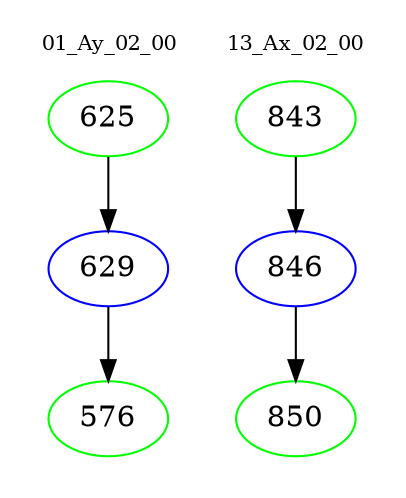 digraph{
subgraph cluster_0 {
color = white
label = "01_Ay_02_00";
fontsize=10;
T0_625 [label="625", color="green"]
T0_625 -> T0_629 [color="black"]
T0_629 [label="629", color="blue"]
T0_629 -> T0_576 [color="black"]
T0_576 [label="576", color="green"]
}
subgraph cluster_1 {
color = white
label = "13_Ax_02_00";
fontsize=10;
T1_843 [label="843", color="green"]
T1_843 -> T1_846 [color="black"]
T1_846 [label="846", color="blue"]
T1_846 -> T1_850 [color="black"]
T1_850 [label="850", color="green"]
}
}
